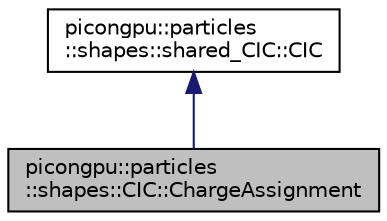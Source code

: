 digraph "picongpu::particles::shapes::CIC::ChargeAssignment"
{
 // LATEX_PDF_SIZE
  edge [fontname="Helvetica",fontsize="10",labelfontname="Helvetica",labelfontsize="10"];
  node [fontname="Helvetica",fontsize="10",shape=record];
  Node1 [label="picongpu::particles\l::shapes::CIC::ChargeAssignment",height=0.2,width=0.4,color="black", fillcolor="grey75", style="filled", fontcolor="black",tooltip=" "];
  Node2 -> Node1 [dir="back",color="midnightblue",fontsize="10",style="solid",fontname="Helvetica"];
  Node2 [label="picongpu::particles\l::shapes::shared_CIC::CIC",height=0.2,width=0.4,color="black", fillcolor="white", style="filled",URL="$structpicongpu_1_1particles_1_1shapes_1_1shared___c_i_c_1_1_c_i_c.html",tooltip=" "];
}
